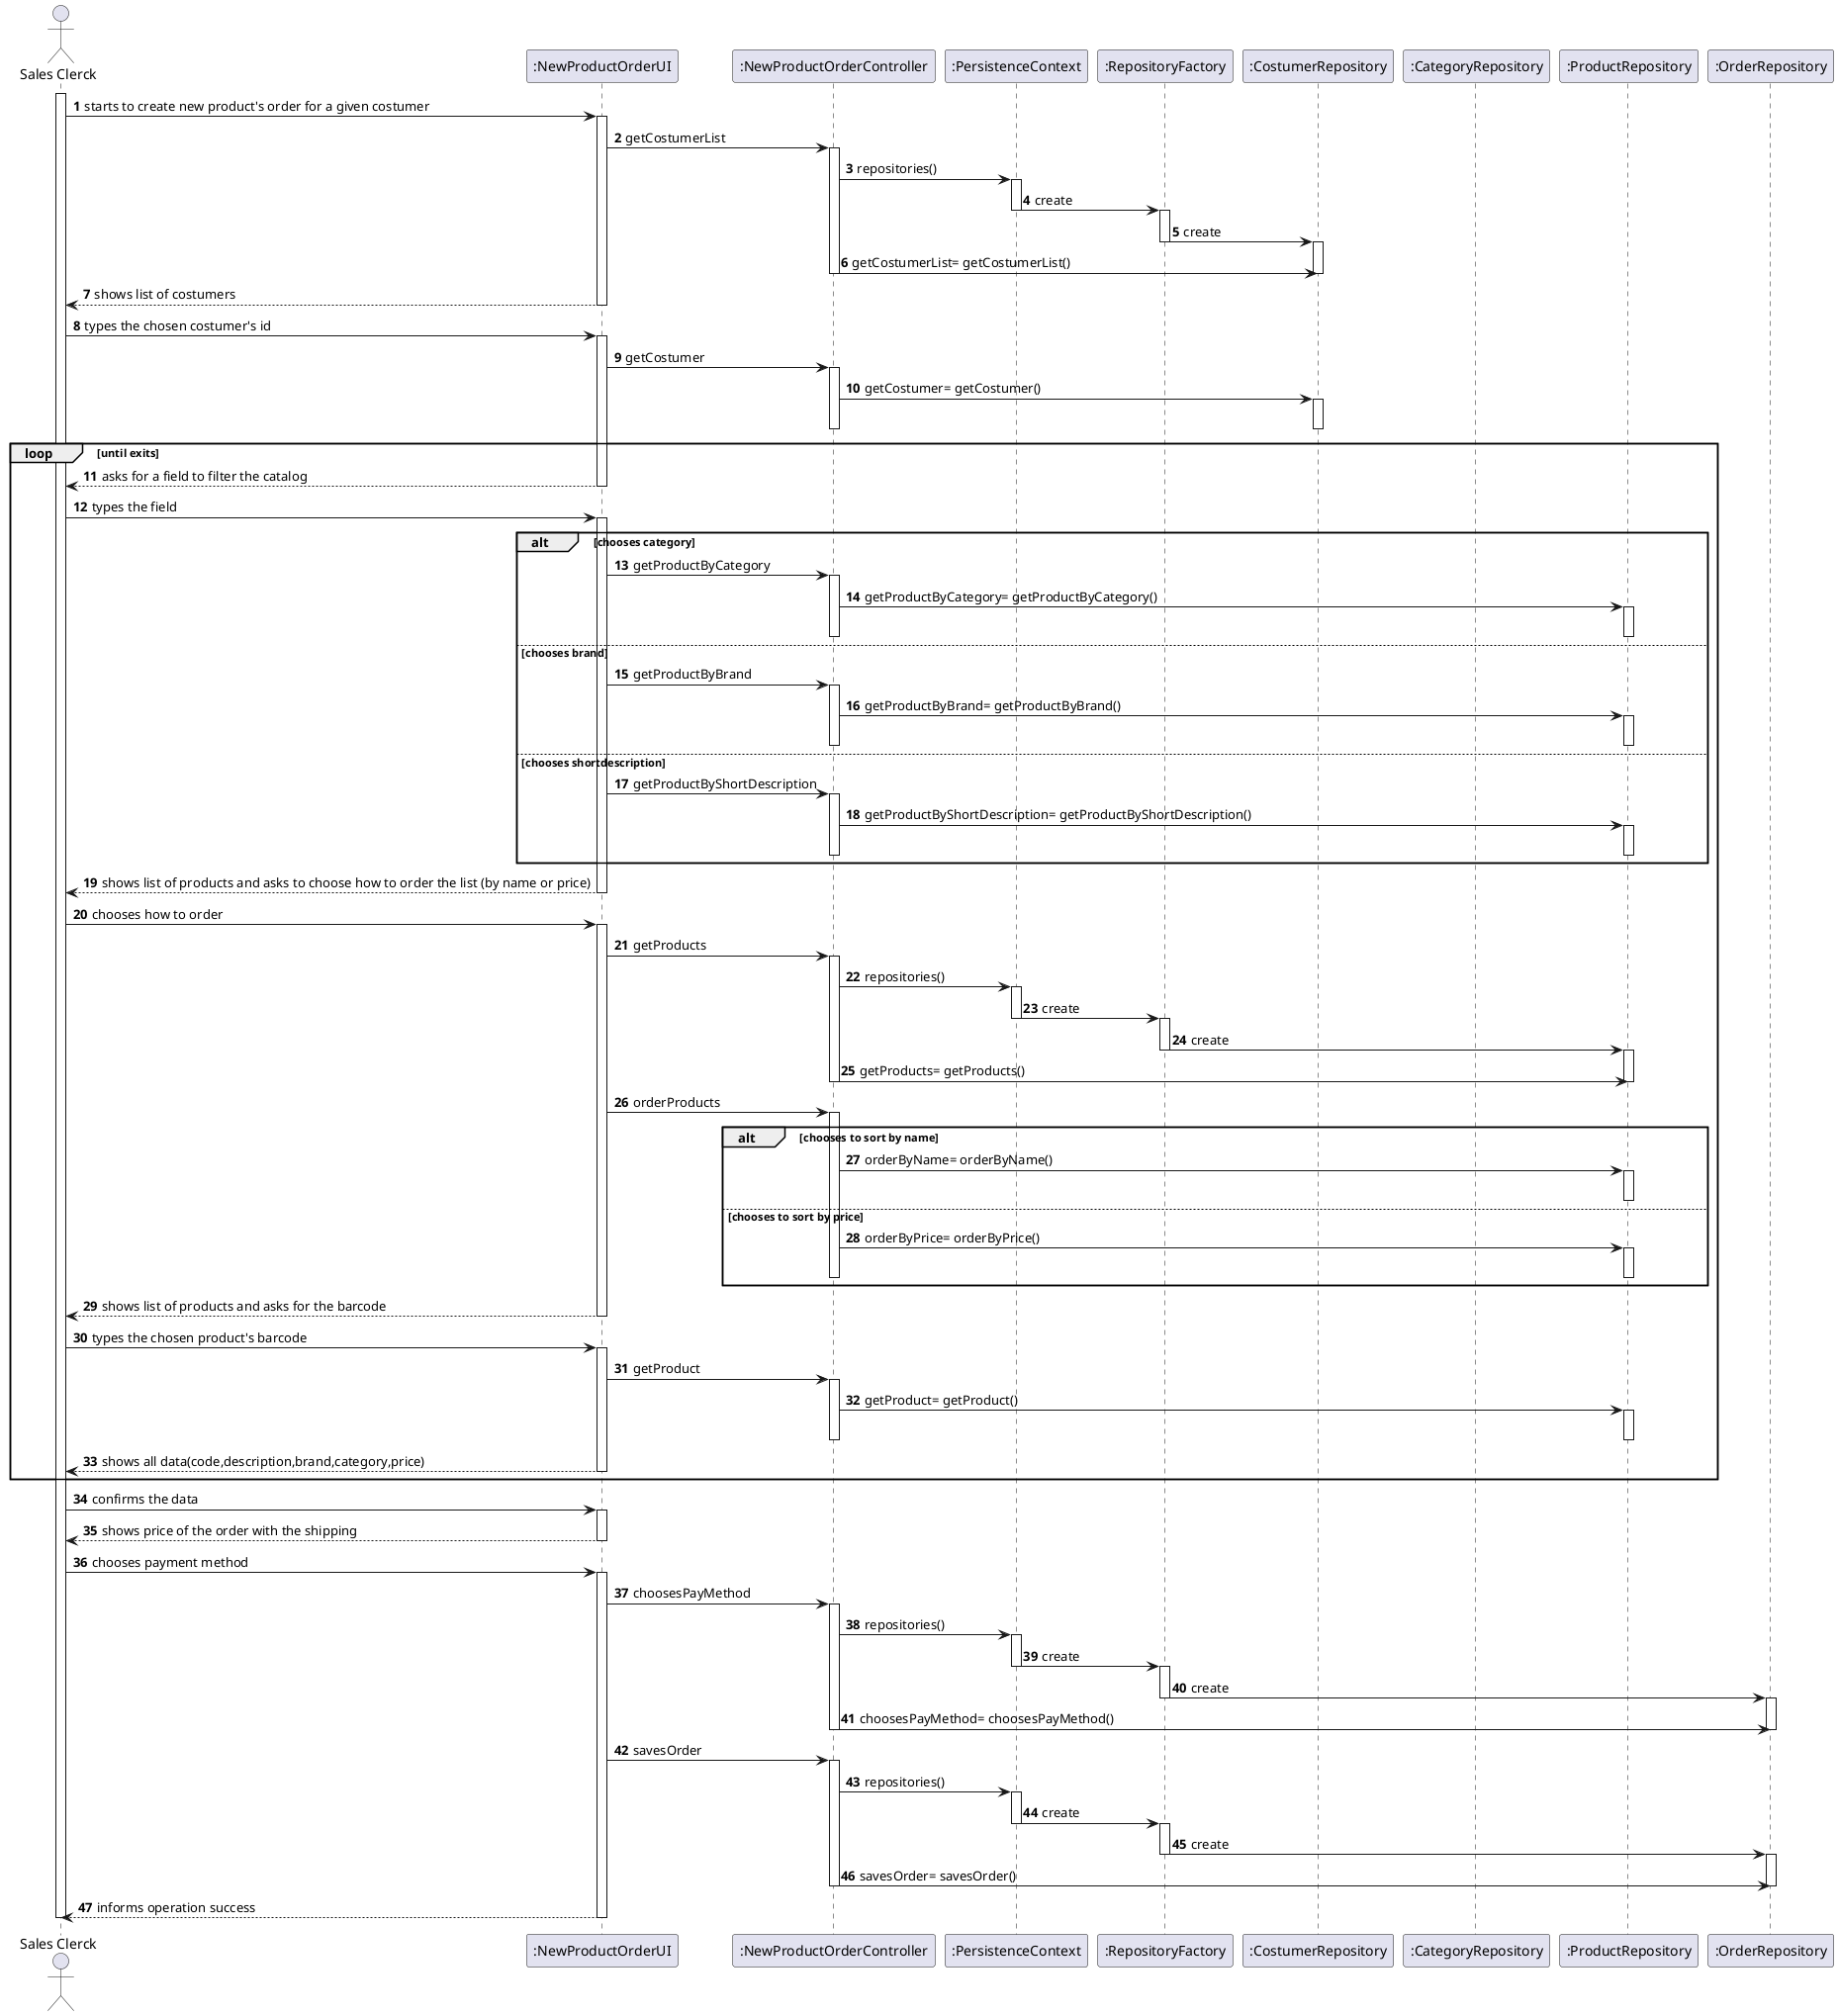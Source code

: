 @startuml
autonumber
'hide footbox
actor "Sales Clerck" as SC
participant ":NewProductOrderUI" as UI
participant ":NewProductOrderController" as CTRL
participant ":PersistenceContext" as PC
participant ":RepositoryFactory" as RF
participant ":CostumerRepository" as CostRepo
participant ":CategoryRepository" as CatRepo
participant ":ProductRepository" as ProdRepo
participant ":OrderRepository" as OrdRepo




activate SC

SC -> UI : starts to create new product's order for a given costumer
activate UI

UI -> CTRL : getCostumerList
activate CTRL
CTRL -> PC : repositories()

activate PC
PC -> RF : create
deactivate PC
activate RF
RF -> CostRepo : create
deactivate RF
activate CostRepo
deactivate CostRepo
CTRL -> CostRepo : getCostumerList= getCostumerList()
deactivate CTRL
deactivate CostRepo
UI --> SC : shows list of costumers
deactivate PC
deactivate UI

SC -> UI : types the chosen costumer's id
activate UI

UI -> CTRL : getCostumer
activate CTRL
CTRL -> CostRepo : getCostumer= getCostumer()
activate CostRepo
deactivate CTRL
deactivate CostRepo



loop until exits

UI --> SC : asks for a field to filter the catalog
deactivate UI
SC -> UI : types the field
activate UI


alt chooses category
UI -> CTRL : getProductByCategory
activate CTRL
CTRL -> ProdRepo : getProductByCategory= getProductByCategory()
activate ProdRepo
deactivate CTRL
deactivate ProdRepo

else chooses brand
UI -> CTRL : getProductByBrand
activate CTRL
CTRL -> ProdRepo : getProductByBrand= getProductByBrand()
activate ProdRepo
deactivate CTRL
deactivate ProdRepo

else chooses shortdescription
UI -> CTRL : getProductByShortDescription
activate CTRL
CTRL -> ProdRepo : getProductByShortDescription= getProductByShortDescription()
activate ProdRepo
deactivate CTRL
deactivate ProdRepo
end
UI --> SC : shows list of products and asks to choose how to order the list (by name or price)
deactivate UI

SC -> UI : chooses how to order
activate UI


UI -> CTRL : getProducts
activate CTRL
CTRL -> PC : repositories()

activate PC
PC -> RF : create
deactivate PC
activate RF
RF -> ProdRepo : create
deactivate RF
activate ProdRepo
deactivate ProdRepo
CTRL -> ProdRepo : getProducts= getProducts()
deactivate CTRL
deactivate ProdRepo

UI -> CTRL : orderProducts
activate CTRL

alt chooses to sort by name
CTRL -> ProdRepo : orderByName= orderByName()
activate ProdRepo
deactivate ProdRepo

else chooses to sort by price
CTRL -> ProdRepo : orderByPrice= orderByPrice()
activate ProdRepo
deactivate CTRL
deactivate ProdRepo
end


UI --> SC : shows list of products and asks for the barcode
deactivate UI

SC -> UI : types the chosen product's barcode
activate UI


UI -> CTRL : getProduct
activate CTRL
CTRL -> ProdRepo : getProduct= getProduct()
activate ProdRepo
deactivate CTRL
deactivate ProdRepo

UI --> SC :shows all data(code,description,brand,category,price)
deactivate UI


end loop

SC -> UI : confirms the data

activate UI


UI --> SC : shows price of the order with the shipping
deactivate UI

SC -> UI : chooses payment method
activate UI


UI -> CTRL : choosesPayMethod
activate CTRL
CTRL -> PC : repositories()

activate PC
PC -> RF : create
deactivate PC
activate RF
RF -> OrdRepo : create
deactivate RF
activate OrdRepo
deactivate OrdRepo
CTRL -> OrdRepo : choosesPayMethod= choosesPayMethod()
deactivate CTRL
deactivate OrdRepo



UI -> CTRL : savesOrder
activate CTRL
CTRL -> PC : repositories()

activate PC
PC -> RF : create
deactivate PC
activate RF
RF -> OrdRepo : create
deactivate RF
activate OrdRepo
deactivate OrdRepo
CTRL -> OrdRepo : savesOrder= savesOrder()
deactivate CTRL
deactivate OrdRepo

UI --> SC : informs operation success
deactivate UI
deactivate SC

@enduml
